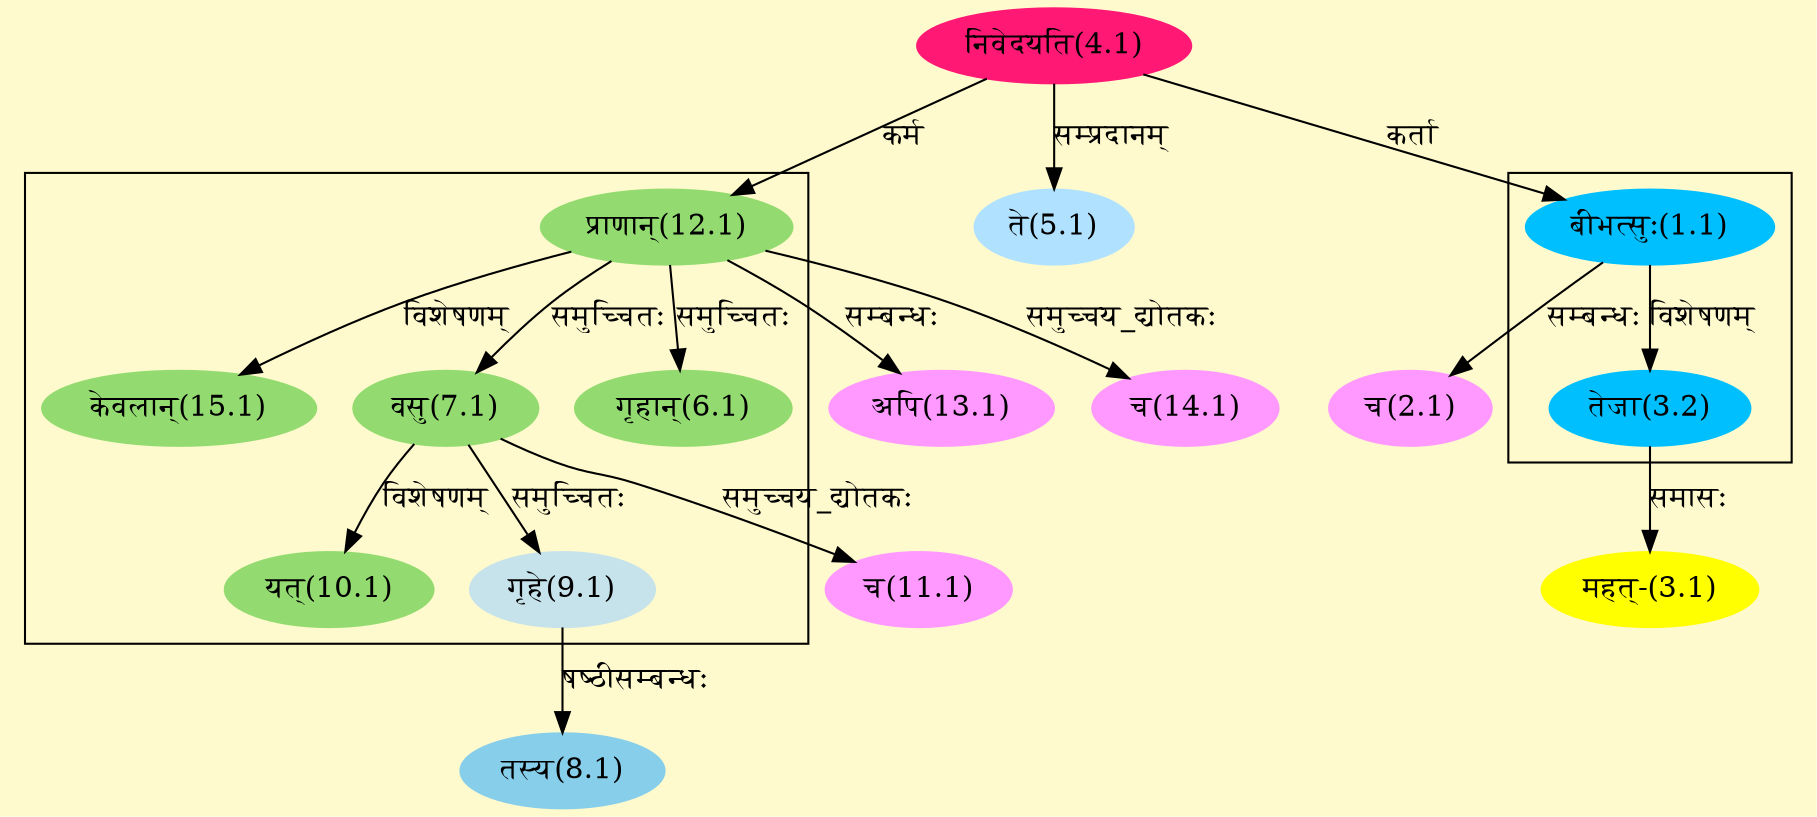 digraph G{
rankdir=BT;
 compound=true;
 bgcolor="lemonchiffon1";

subgraph cluster_1{
Node3_2 [style=filled, color="#00BFFF" label = "तेजा(3.2)"]
Node1_1 [style=filled, color="#00BFFF" label = "बीभत्सुः(1.1)"]

}

subgraph cluster_2{
Node6_1 [style=filled, color="#93DB70" label = "गृहान्(6.1)"]
Node12_1 [style=filled, color="#93DB70" label = "प्राणान्(12.1)"]
Node7_1 [style=filled, color="#93DB70" label = "वसु(7.1)"]
Node9_1 [style=filled, color="#C6E2EB" label = "गृहे(9.1)"]
Node10_1 [style=filled, color="#93DB70" label = "यत्(10.1)"]
Node15_1 [style=filled, color="#93DB70" label = "केवलान्(15.1)"]

}
Node1_1 [style=filled, color="#00BFFF" label = "बीभत्सुः(1.1)"]
Node4_1 [style=filled, color="#FF1975" label = "निवेदयति(4.1)"]
Node2_1 [style=filled, color="#FF99FF" label = "च(2.1)"]
Node3_1 [style=filled, color="#FFFF00" label = "महत्-(3.1)"]
Node3_2 [style=filled, color="#00BFFF" label = "तेजा(3.2)"]
Node5_1 [style=filled, color="#B0E2FF" label = "ते(5.1)"]
Node8_1 [style=filled, color="#87CEEB" label = "तस्य(8.1)"]
Node9_1 [style=filled, color="#C6E2EB" label = "गृहे(9.1)"]
Node11_1 [style=filled, color="#FF99FF" label = "च(11.1)"]
Node7_1 [style=filled, color="#93DB70" label = "वसु(7.1)"]
Node12_1 [style=filled, color="#93DB70" label = "प्राणान्(12.1)"]
Node13_1 [style=filled, color="#FF99FF" label = "अपि(13.1)"]
Node14_1 [style=filled, color="#FF99FF" label = "च(14.1)"]
/* Start of Relations section */

Node1_1 -> Node4_1 [  label="कर्ता"  dir="back" ]
Node2_1 -> Node1_1 [  label="सम्बन्धः"  dir="back" ]
Node3_1 -> Node3_2 [  label="समासः"  dir="back" ]
Node3_2 -> Node1_1 [  label="विशेषणम्"  dir="back" ]
Node5_1 -> Node4_1 [  label="सम्प्रदानम्"  dir="back" ]
Node6_1 -> Node12_1 [  label="समुच्चितः"  dir="back" ]
Node7_1 -> Node12_1 [  label="समुच्चितः"  dir="back" ]
Node8_1 -> Node9_1 [  label="षष्ठीसम्बन्धः"  dir="back" ]
Node9_1 -> Node7_1 [  label="समुच्चितः"  dir="back" ]
Node10_1 -> Node7_1 [  label="विशेषणम्"  dir="back" ]
Node11_1 -> Node7_1 [  label="समुच्चय_द्योतकः"  dir="back" ]
Node12_1 -> Node4_1 [  label="कर्म"  dir="back" ]
Node13_1 -> Node12_1 [  label="सम्बन्धः"  dir="back" ]
Node14_1 -> Node12_1 [  label="समुच्चय_द्योतकः"  dir="back" ]
Node15_1 -> Node12_1 [  label="विशेषणम्"  dir="back" ]
}
